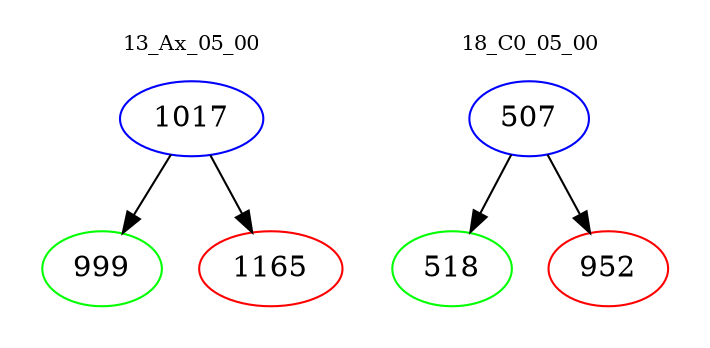 digraph{
subgraph cluster_0 {
color = white
label = "13_Ax_05_00";
fontsize=10;
T0_1017 [label="1017", color="blue"]
T0_1017 -> T0_999 [color="black"]
T0_999 [label="999", color="green"]
T0_1017 -> T0_1165 [color="black"]
T0_1165 [label="1165", color="red"]
}
subgraph cluster_1 {
color = white
label = "18_C0_05_00";
fontsize=10;
T1_507 [label="507", color="blue"]
T1_507 -> T1_518 [color="black"]
T1_518 [label="518", color="green"]
T1_507 -> T1_952 [color="black"]
T1_952 [label="952", color="red"]
}
}
